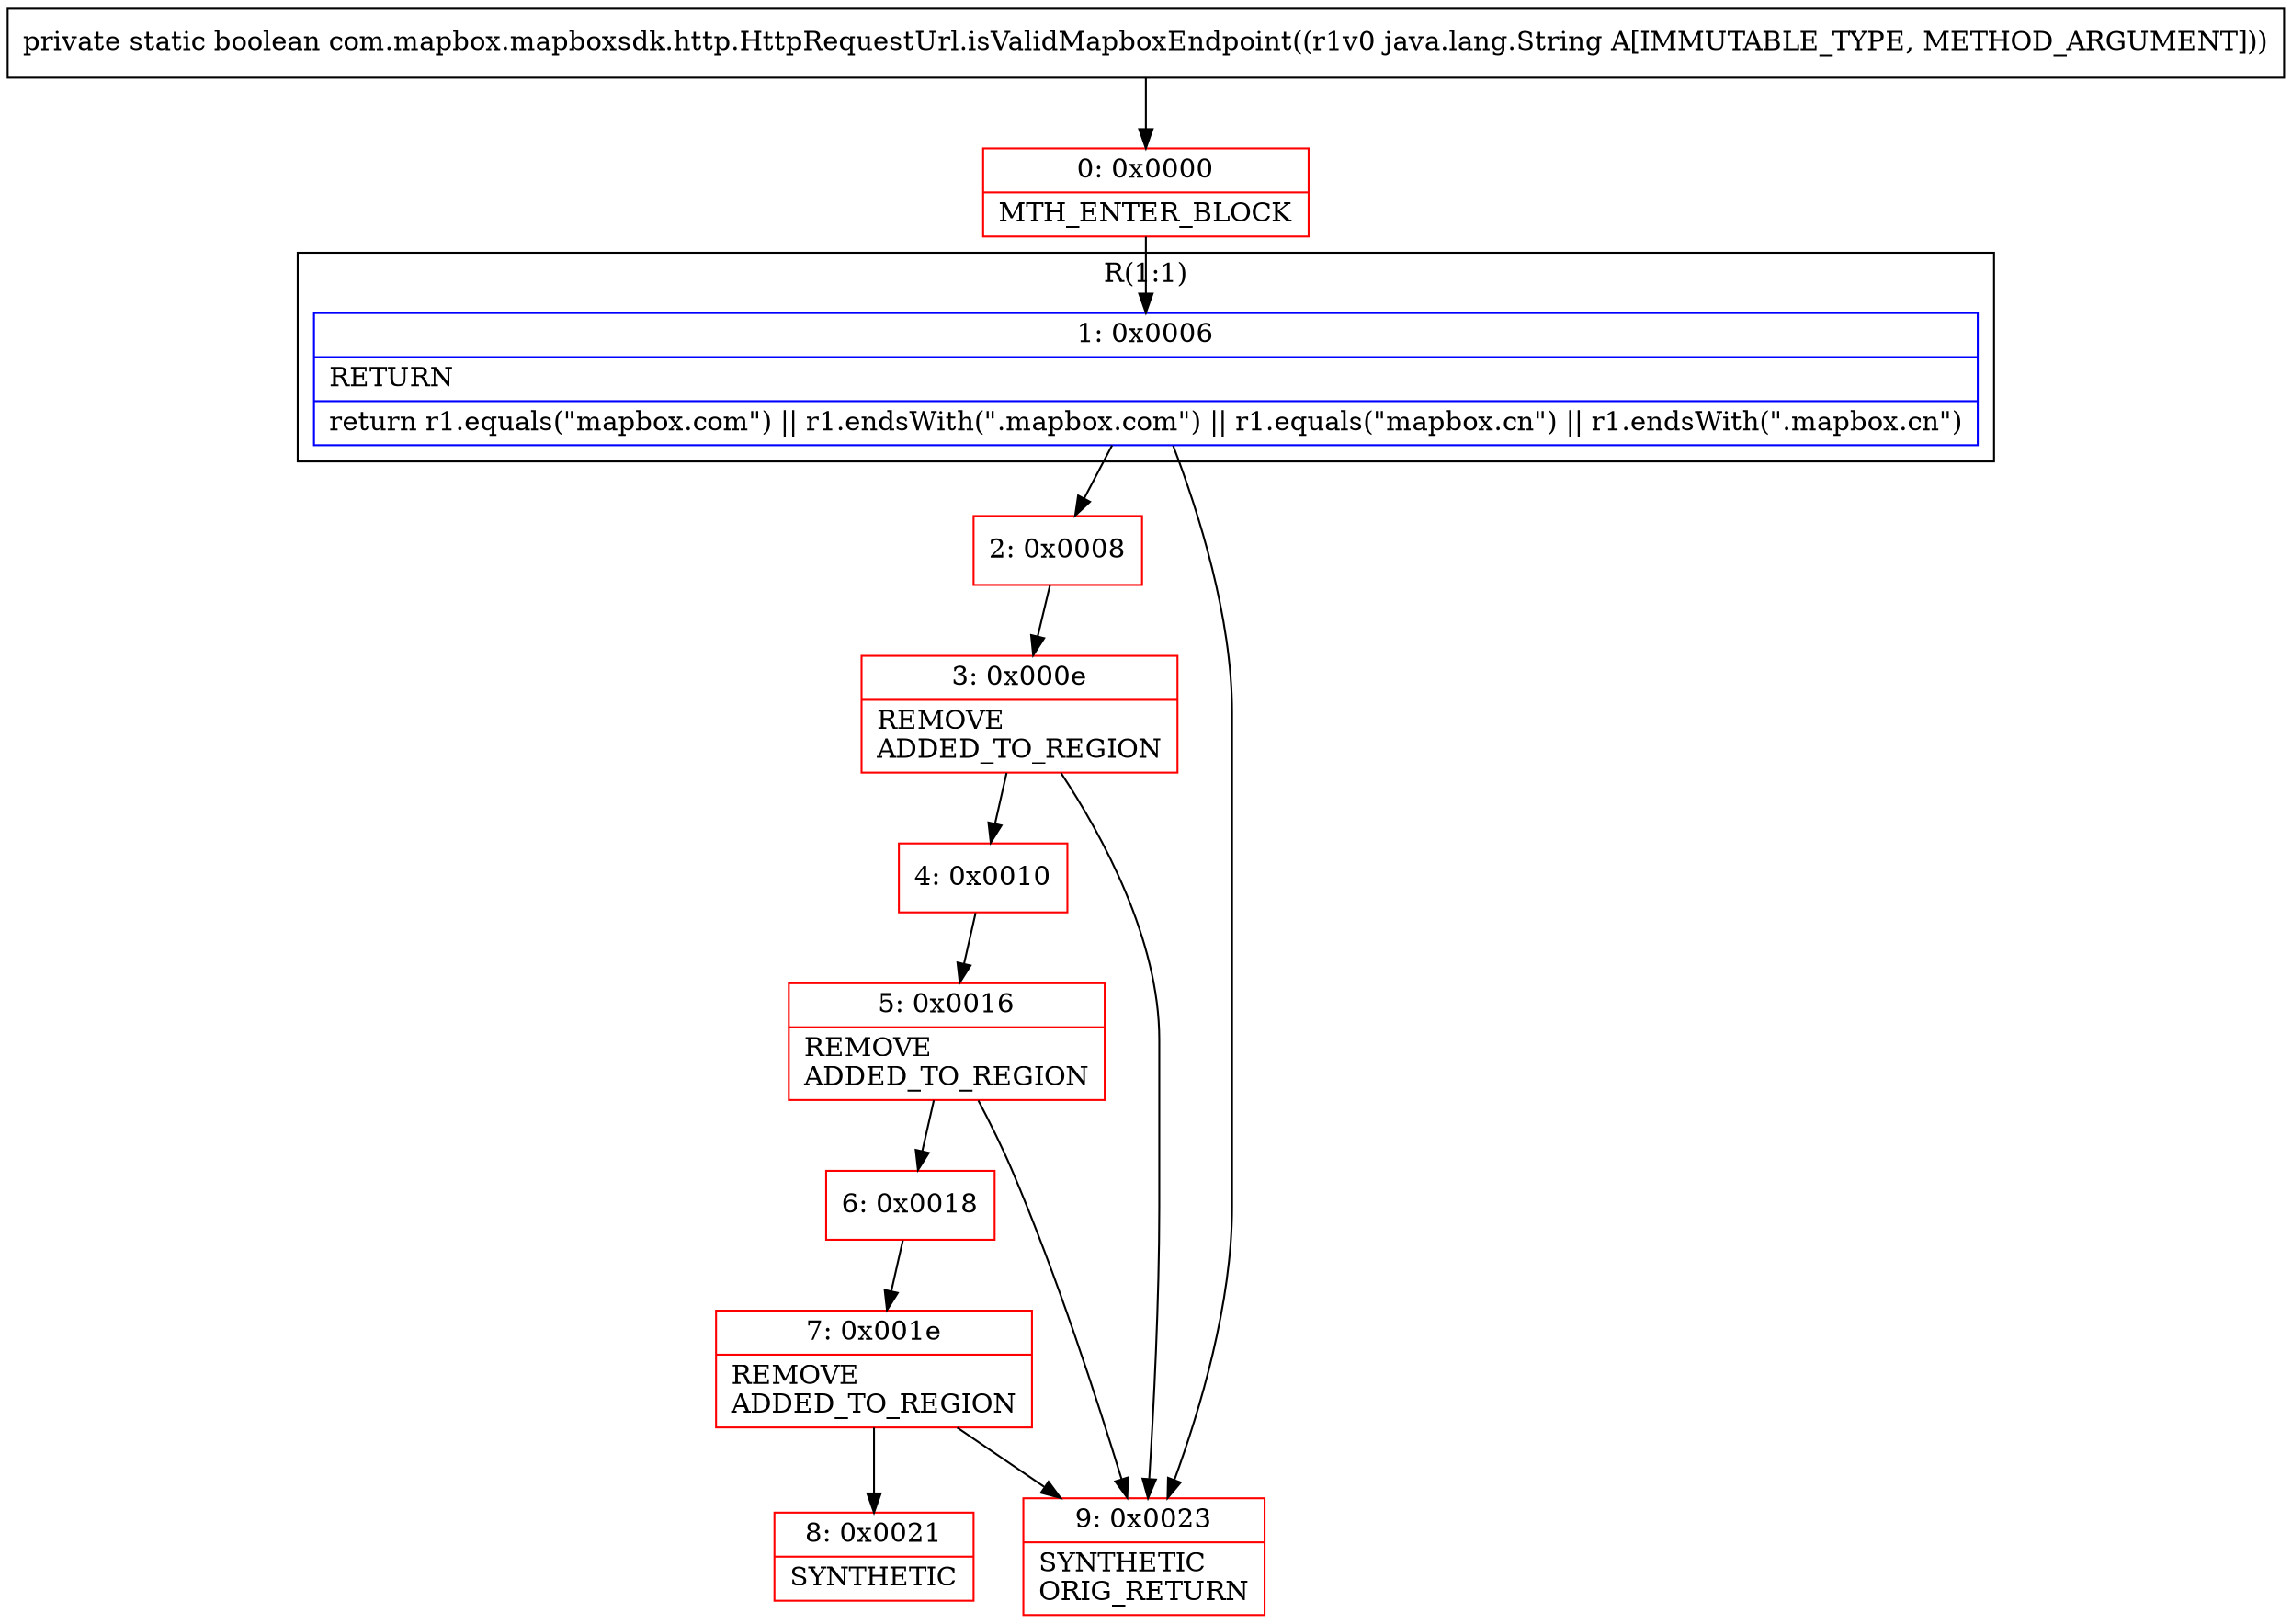 digraph "CFG forcom.mapbox.mapboxsdk.http.HttpRequestUrl.isValidMapboxEndpoint(Ljava\/lang\/String;)Z" {
subgraph cluster_Region_183465501 {
label = "R(1:1)";
node [shape=record,color=blue];
Node_1 [shape=record,label="{1\:\ 0x0006|RETURN\l|return r1.equals(\"mapbox.com\") \|\| r1.endsWith(\".mapbox.com\") \|\| r1.equals(\"mapbox.cn\") \|\| r1.endsWith(\".mapbox.cn\")\l}"];
}
Node_0 [shape=record,color=red,label="{0\:\ 0x0000|MTH_ENTER_BLOCK\l}"];
Node_2 [shape=record,color=red,label="{2\:\ 0x0008}"];
Node_3 [shape=record,color=red,label="{3\:\ 0x000e|REMOVE\lADDED_TO_REGION\l}"];
Node_4 [shape=record,color=red,label="{4\:\ 0x0010}"];
Node_5 [shape=record,color=red,label="{5\:\ 0x0016|REMOVE\lADDED_TO_REGION\l}"];
Node_6 [shape=record,color=red,label="{6\:\ 0x0018}"];
Node_7 [shape=record,color=red,label="{7\:\ 0x001e|REMOVE\lADDED_TO_REGION\l}"];
Node_8 [shape=record,color=red,label="{8\:\ 0x0021|SYNTHETIC\l}"];
Node_9 [shape=record,color=red,label="{9\:\ 0x0023|SYNTHETIC\lORIG_RETURN\l}"];
MethodNode[shape=record,label="{private static boolean com.mapbox.mapboxsdk.http.HttpRequestUrl.isValidMapboxEndpoint((r1v0 java.lang.String A[IMMUTABLE_TYPE, METHOD_ARGUMENT])) }"];
MethodNode -> Node_0;
Node_1 -> Node_2;
Node_1 -> Node_9;
Node_0 -> Node_1;
Node_2 -> Node_3;
Node_3 -> Node_4;
Node_3 -> Node_9;
Node_4 -> Node_5;
Node_5 -> Node_6;
Node_5 -> Node_9;
Node_6 -> Node_7;
Node_7 -> Node_8;
Node_7 -> Node_9;
}

